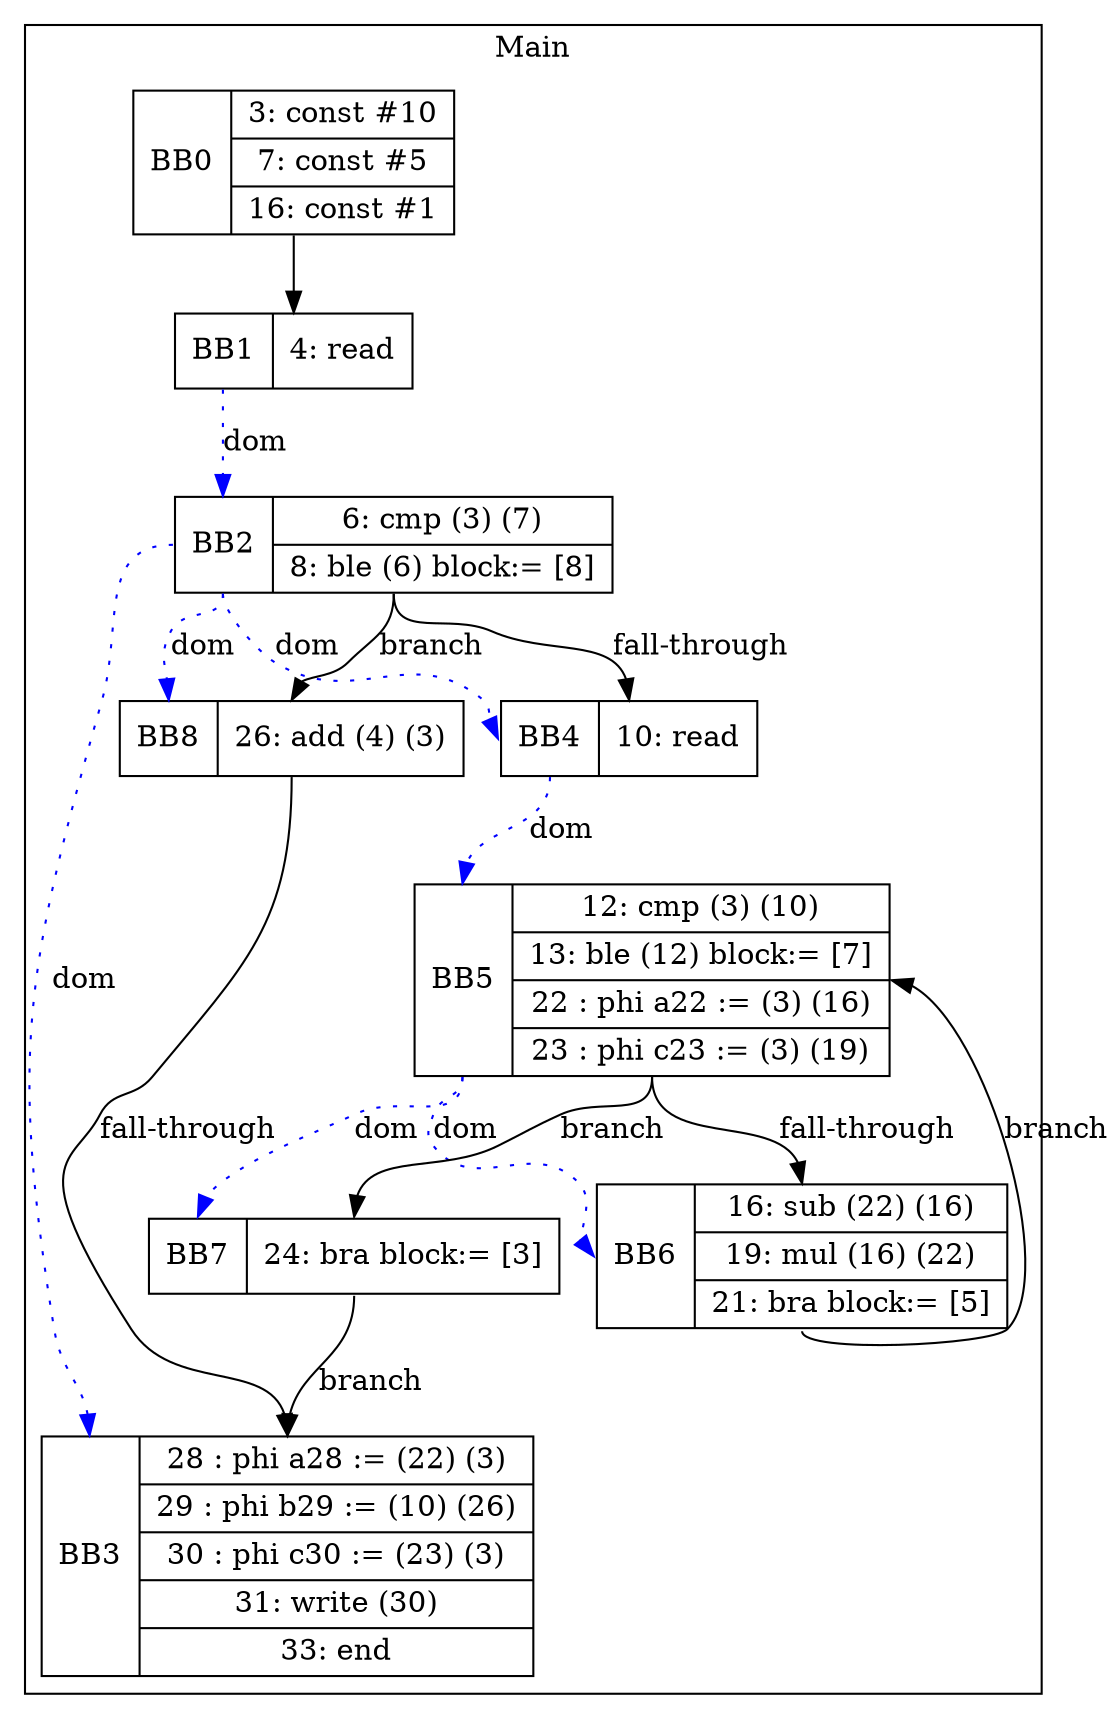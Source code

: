 digraph G {
node [shape=record];
subgraph cluster_main{
label = "Main";
BB0 [shape=record, label="<b>BB0|{3: const #10|7: const #5|16: const #1}"];
BB1 [shape=record, label="<b>BB1|{4: read}"];
BB2 [shape=record, label="<b>BB2|{6: cmp (3) (7)|8: ble (6) block:= [8]}"];
BB3 [shape=record, label="<b>BB3|{28 : phi a28 := (22) (3)|29 : phi b29 := (10) (26)|30 : phi c30 := (23) (3)|31: write (30)|33: end}"];
BB4 [shape=record, label="<b>BB4|{10: read}"];
BB5 [shape=record, label="<b>BB5|{12: cmp (3) (10)|13: ble (12) block:= [7]|22 : phi a22 := (3) (16)|23 : phi c23 := (3) (19)}"];
BB6 [shape=record, label="<b>BB6|{16: sub (22) (16)|19: mul (16) (22)|21: bra block:= [5]}"];
BB7 [shape=record, label="<b>BB7|{24: bra block:= [3]}"];
BB8 [shape=record, label="<b>BB8|{26: add (4) (3)}"];
}
BB0:s -> BB1:n ;
BB2:b -> BB4:b [color=blue, style=dotted, label="dom"];
BB1:b -> BB2:b [color=blue, style=dotted, label="dom"];
BB5:b -> BB7:b [color=blue, style=dotted, label="dom"];
BB2:b -> BB3:b [color=blue, style=dotted, label="dom"];
BB4:b -> BB5:b [color=blue, style=dotted, label="dom"];
BB5:b -> BB6:b [color=blue, style=dotted, label="dom"];
BB2:b -> BB8:b [color=blue, style=dotted, label="dom"];
BB5:s -> BB7:n [label="branch"];
BB7:s -> BB3:n [label="branch"];
BB2:s -> BB8:n [label="branch"];
BB6:s -> BB5:e [label="branch"];
BB2:s -> BB4:n [label="fall-through"];
BB5:s -> BB6:n [label="fall-through"];
BB8:s -> BB3:n [label="fall-through"];
}
